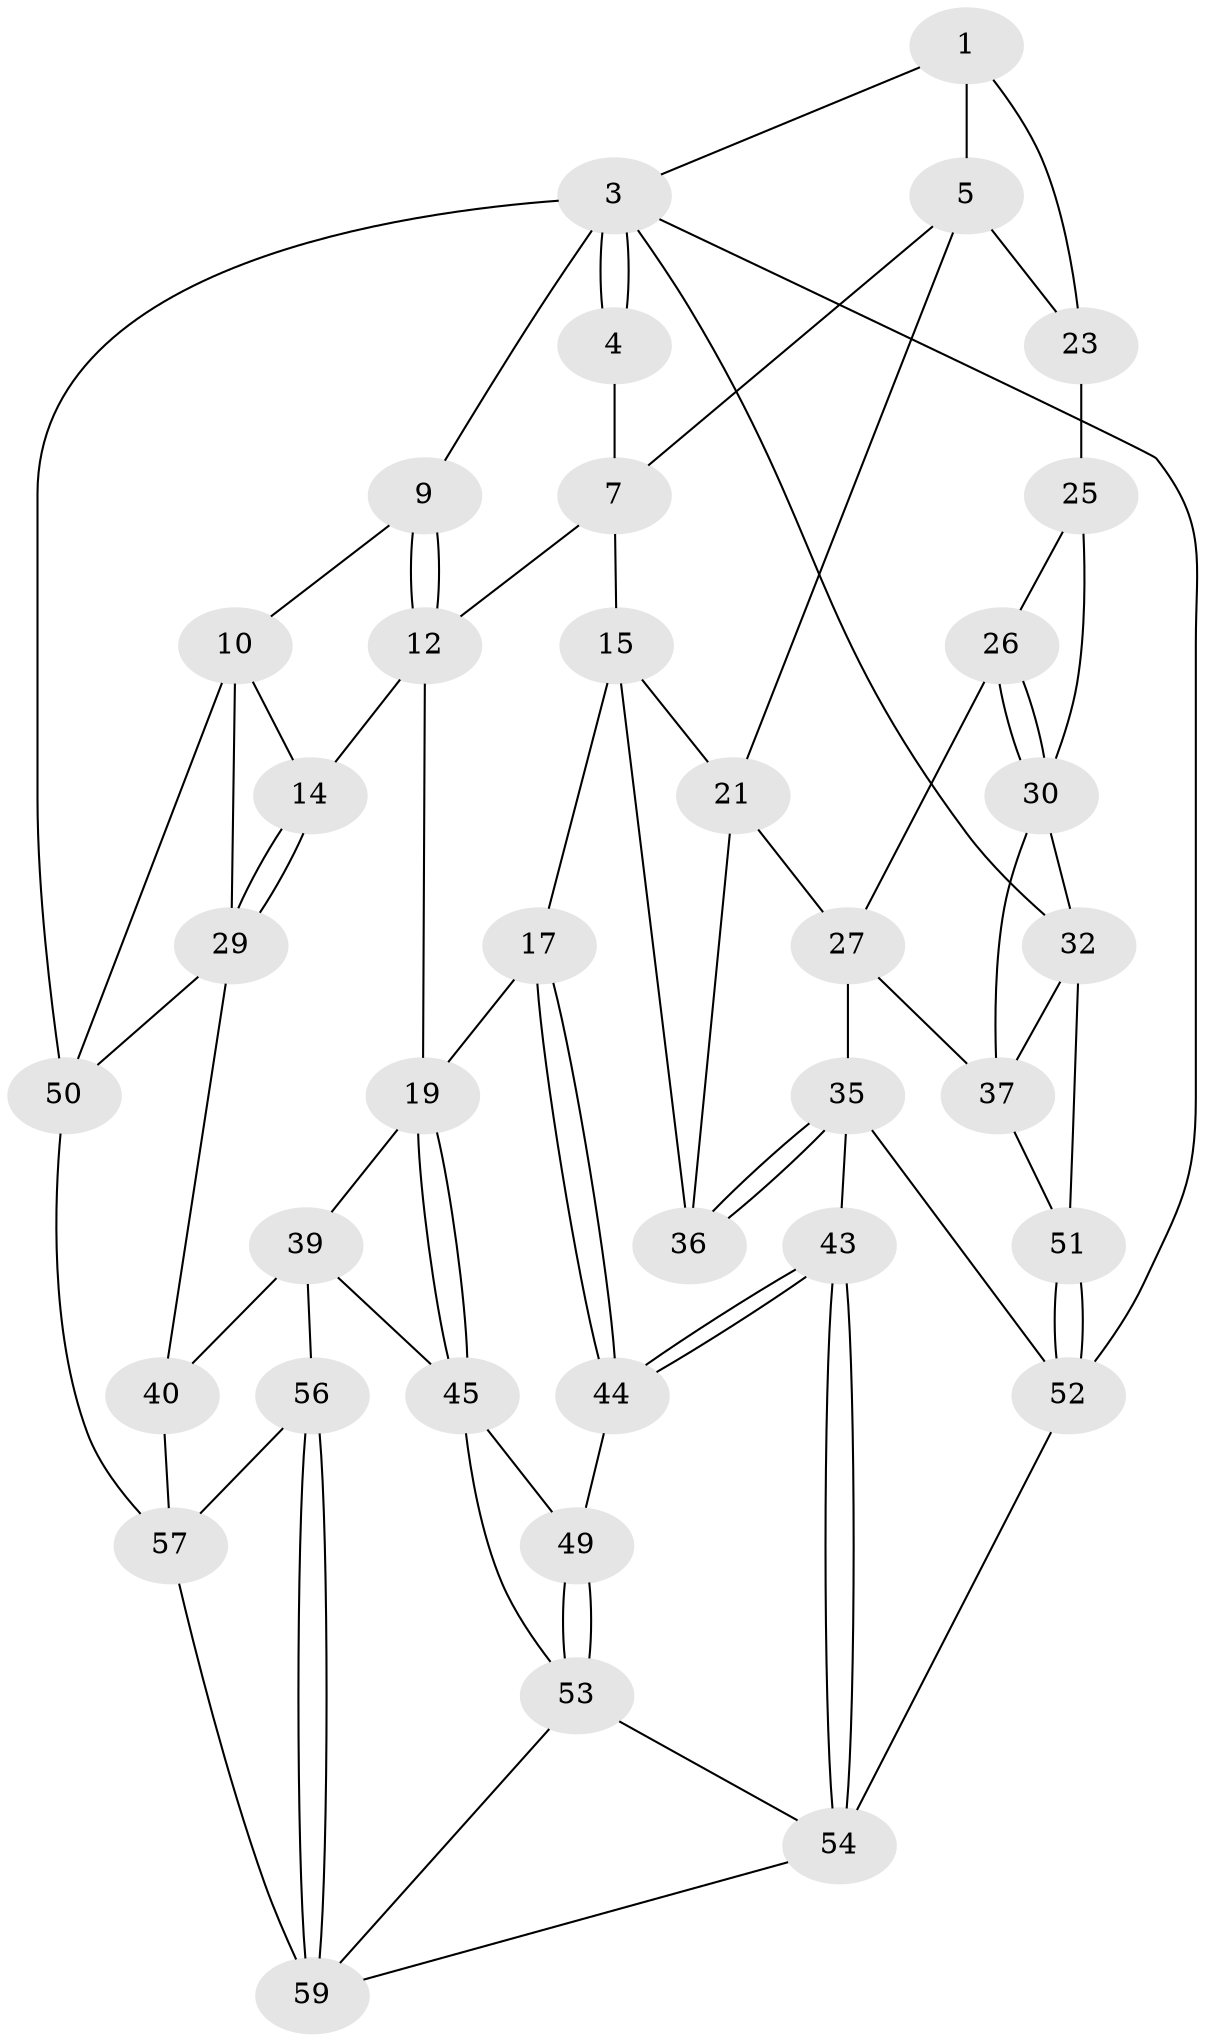 // Generated by graph-tools (version 1.1) at 2025/52/02/27/25 19:52:41]
// undirected, 37 vertices, 79 edges
graph export_dot {
graph [start="1"]
  node [color=gray90,style=filled];
  1 [pos="+0.8578383634628164+0.13254926152806534",super="+2"];
  3 [pos="+1+0",super="+31"];
  4 [pos="+0.4988189892599867+0"];
  5 [pos="+0.8350319250467352+0.30205086843846923",super="+6"];
  7 [pos="+0.5902042197560342+0.19582046777784204",super="+8"];
  9 [pos="+0.4296729444504671+0"];
  10 [pos="+0+0.04423416229388376",super="+11"];
  12 [pos="+0.44593706544755624+0.004064738704573306",super="+13"];
  14 [pos="+0.10376106298348252+0.3822539128479324"];
  15 [pos="+0.5429830823258623+0.3719731190843807",super="+16"];
  17 [pos="+0.4209539175387862+0.4956979795352317",super="+18"];
  19 [pos="+0.3108252345981954+0.45701142678553996",super="+20"];
  21 [pos="+0.7171265388200304+0.3984728715578325",super="+22"];
  23 [pos="+1+0.10273064880434582",super="+24"];
  25 [pos="+0.8870746630897681+0.3785929324028025",super="+28"];
  26 [pos="+0.8811541708622771+0.4762462123784195"];
  27 [pos="+0.841313963402173+0.5089624746267477",super="+34"];
  29 [pos="+0+0.4519448715193732",super="+41"];
  30 [pos="+1+0.6222441941682876",super="+33"];
  32 [pos="+1+1",super="+60"];
  35 [pos="+0.6503452259559092+0.6045736765165882",super="+42"];
  36 [pos="+0.6378414165173265+0.5770127417732416"];
  37 [pos="+1+0.6628899670245433",super="+38"];
  39 [pos="+0.2340882286092765+0.5672403037300786",super="+47"];
  40 [pos="+0+0.6166041018613148"];
  43 [pos="+0.6123575354113356+0.7798920926412319"];
  44 [pos="+0.5429034098844057+0.7545158266749147",super="+48"];
  45 [pos="+0.33113638647814064+0.6206106684135241",super="+46"];
  49 [pos="+0.41047292635823485+0.7224585871391772"];
  50 [pos="+0+1"];
  51 [pos="+0.7813627867443896+0.7560594643573448"];
  52 [pos="+0.6796055846992664+0.7658918358919447",super="+61"];
  53 [pos="+0.3377494388238256+0.7542571227949378",super="+55"];
  54 [pos="+0.5226621296793879+1",super="+63"];
  56 [pos="+0.15814308126903634+0.7665293900603157"];
  57 [pos="+0.06733081922833084+0.7213250176219286",super="+58"];
  59 [pos="+0.15732084031032292+0.8997356922689002",super="+62"];
  1 -- 5;
  1 -- 3;
  1 -- 23;
  3 -- 4;
  3 -- 4;
  3 -- 9;
  3 -- 32;
  3 -- 50;
  3 -- 52;
  4 -- 7;
  5 -- 23;
  5 -- 21;
  5 -- 7;
  7 -- 15;
  7 -- 12;
  9 -- 10;
  9 -- 12;
  9 -- 12;
  10 -- 29;
  10 -- 50;
  10 -- 14;
  12 -- 19;
  12 -- 14;
  14 -- 29;
  14 -- 29;
  15 -- 21;
  15 -- 17;
  15 -- 36;
  17 -- 44 [weight=2];
  17 -- 44;
  17 -- 19;
  19 -- 45;
  19 -- 45;
  19 -- 39;
  21 -- 27;
  21 -- 36;
  23 -- 25 [weight=2];
  25 -- 26;
  25 -- 30;
  26 -- 27;
  26 -- 30;
  26 -- 30;
  27 -- 35;
  27 -- 37;
  29 -- 40;
  29 -- 50;
  30 -- 32;
  30 -- 37;
  32 -- 51;
  32 -- 37;
  35 -- 36;
  35 -- 36;
  35 -- 43;
  35 -- 52;
  37 -- 51;
  39 -- 40;
  39 -- 56;
  39 -- 45;
  40 -- 57;
  43 -- 44;
  43 -- 44;
  43 -- 54;
  43 -- 54;
  44 -- 49;
  45 -- 49;
  45 -- 53;
  49 -- 53;
  49 -- 53;
  50 -- 57;
  51 -- 52;
  51 -- 52;
  52 -- 54;
  53 -- 59;
  53 -- 54;
  54 -- 59;
  56 -- 57;
  56 -- 59;
  56 -- 59;
  57 -- 59;
}
